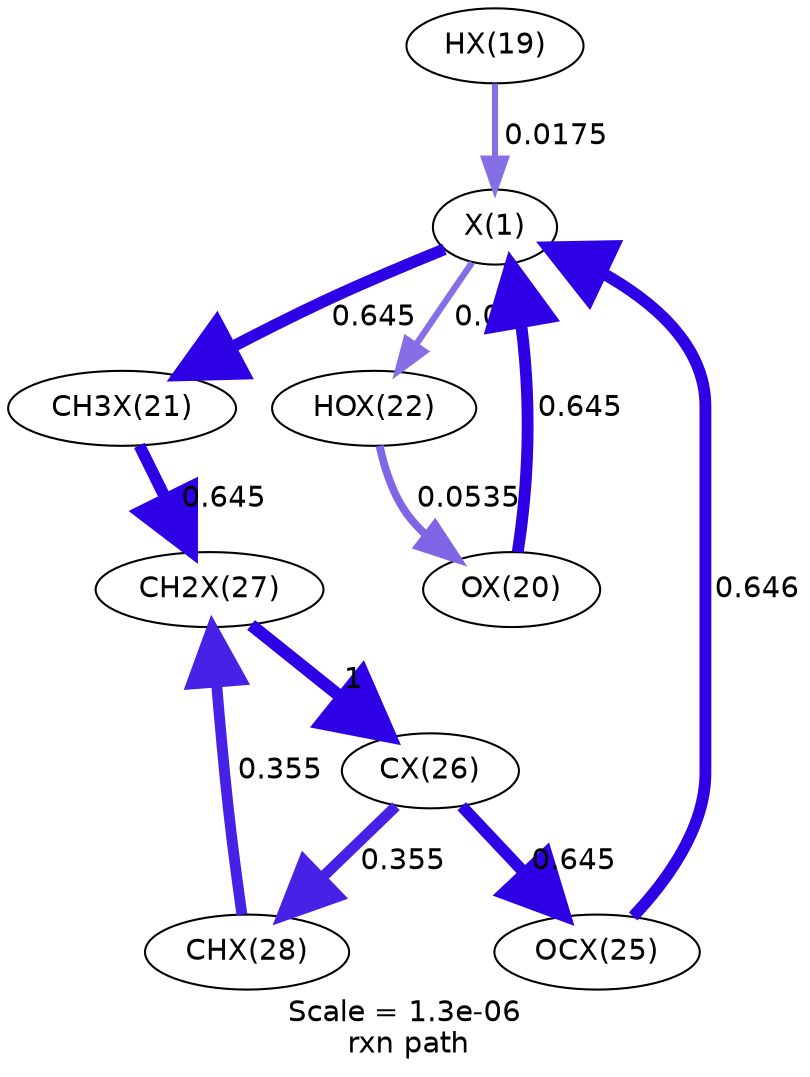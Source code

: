 digraph reaction_paths {
center=1;
s23 -> s22[fontname="Helvetica", penwidth=2.95, arrowsize=1.47, color="0.7, 0.518, 0.9"
, label=" 0.0175"];
s24 -> s22[fontname="Helvetica", penwidth=5.67, arrowsize=2.83, color="0.7, 1.15, 0.9"
, label=" 0.645"];
s22 -> s26[fontname="Helvetica", penwidth=3.04, arrowsize=1.52, color="0.7, 0.52, 0.9"
, label=" 0.02"];
s22 -> s25[fontname="Helvetica", penwidth=5.67, arrowsize=2.83, color="0.7, 1.15, 0.9"
, label=" 0.645"];
s29 -> s22[fontname="Helvetica", penwidth=5.67, arrowsize=2.83, color="0.7, 1.15, 0.9"
, label=" 0.646"];
s26 -> s24[fontname="Helvetica", penwidth=3.79, arrowsize=1.89, color="0.7, 0.553, 0.9"
, label=" 0.0535"];
s25 -> s31[fontname="Helvetica", penwidth=5.67, arrowsize=2.83, color="0.7, 1.15, 0.9"
, label=" 0.645"];
s32 -> s31[fontname="Helvetica", penwidth=5.22, arrowsize=2.61, color="0.7, 0.855, 0.9"
, label=" 0.355"];
s31 -> s30[fontname="Helvetica", penwidth=6, arrowsize=3, color="0.7, 1.5, 0.9"
, label=" 1"];
s30 -> s32[fontname="Helvetica", penwidth=5.22, arrowsize=2.61, color="0.7, 0.855, 0.9"
, label=" 0.355"];
s30 -> s29[fontname="Helvetica", penwidth=5.67, arrowsize=2.83, color="0.7, 1.15, 0.9"
, label=" 0.645"];
s22 [ fontname="Helvetica", label="X(1)"];
s23 [ fontname="Helvetica", label="HX(19)"];
s24 [ fontname="Helvetica", label="OX(20)"];
s25 [ fontname="Helvetica", label="CH3X(21)"];
s26 [ fontname="Helvetica", label="HOX(22)"];
s29 [ fontname="Helvetica", label="OCX(25)"];
s30 [ fontname="Helvetica", label="CX(26)"];
s31 [ fontname="Helvetica", label="CH2X(27)"];
s32 [ fontname="Helvetica", label="CHX(28)"];
 label = "Scale = 1.3e-06\l rxn path";
 fontname = "Helvetica";
}

